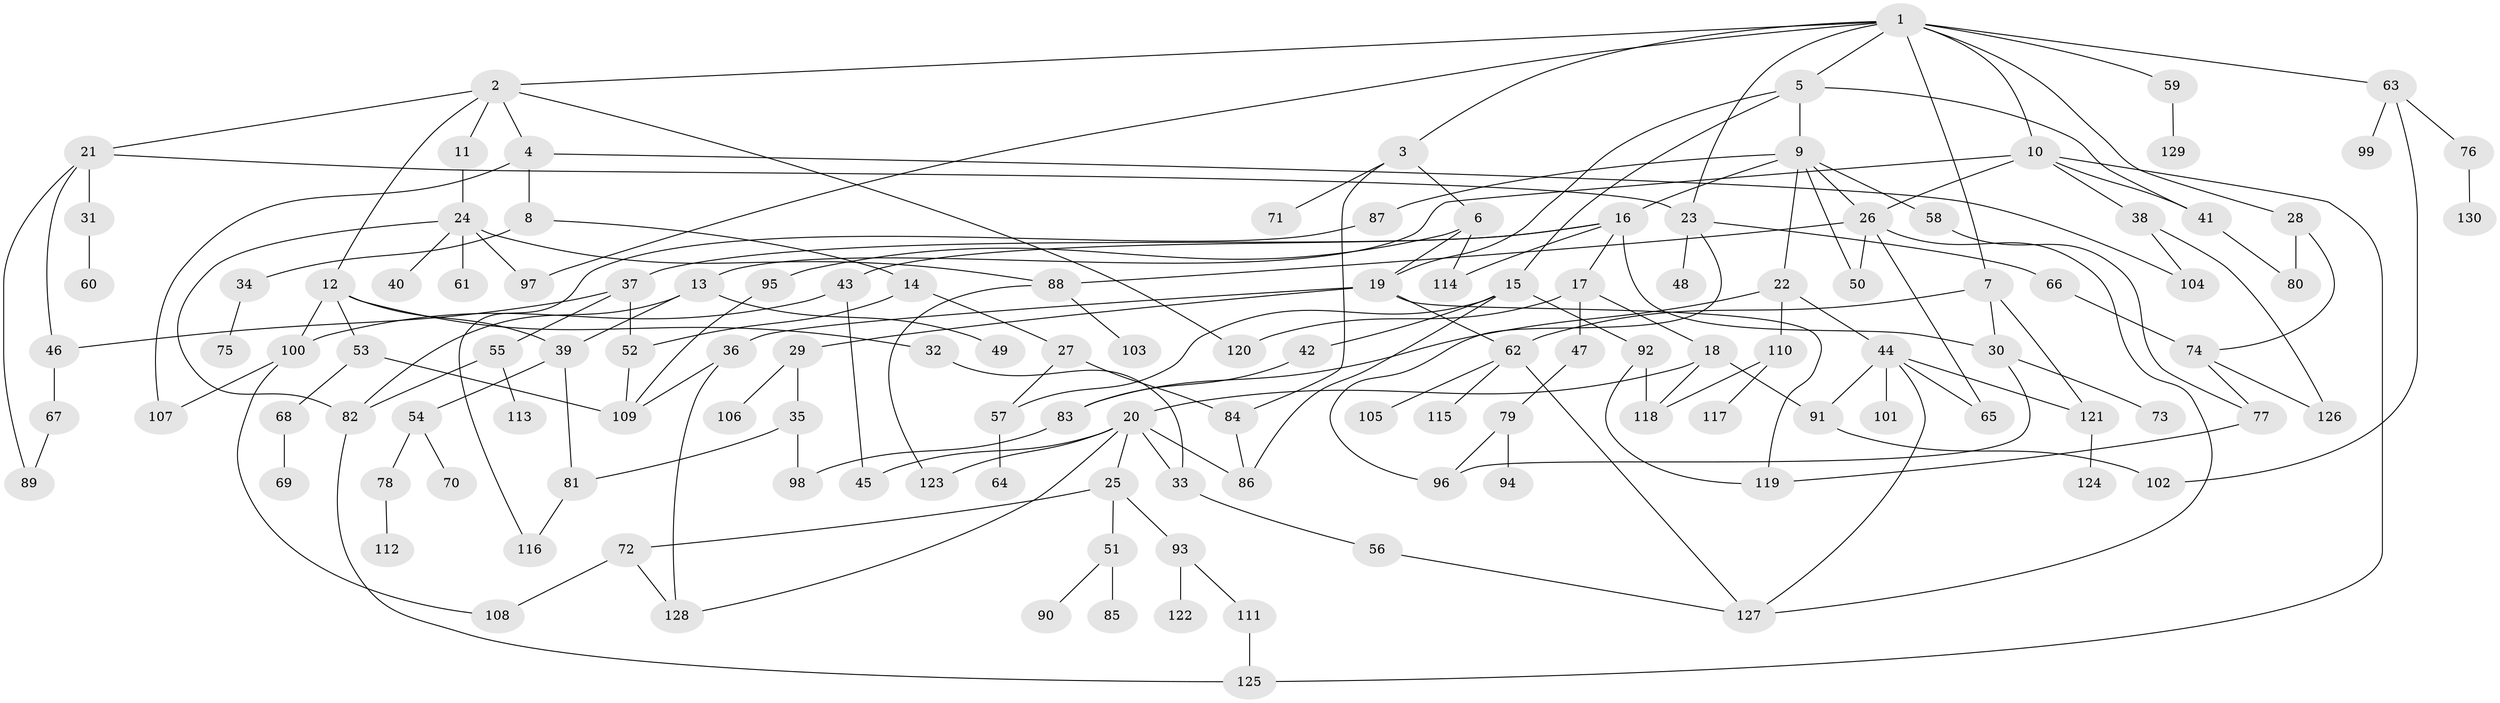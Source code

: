 // coarse degree distribution, {3: 0.26153846153846155, 4: 0.2, 6: 0.07692307692307693, 7: 0.06153846153846154, 5: 0.09230769230769231, 1: 0.13846153846153847, 2: 0.13846153846153847, 10: 0.015384615384615385, 8: 0.015384615384615385}
// Generated by graph-tools (version 1.1) at 2025/36/03/04/25 23:36:05]
// undirected, 130 vertices, 185 edges
graph export_dot {
  node [color=gray90,style=filled];
  1;
  2;
  3;
  4;
  5;
  6;
  7;
  8;
  9;
  10;
  11;
  12;
  13;
  14;
  15;
  16;
  17;
  18;
  19;
  20;
  21;
  22;
  23;
  24;
  25;
  26;
  27;
  28;
  29;
  30;
  31;
  32;
  33;
  34;
  35;
  36;
  37;
  38;
  39;
  40;
  41;
  42;
  43;
  44;
  45;
  46;
  47;
  48;
  49;
  50;
  51;
  52;
  53;
  54;
  55;
  56;
  57;
  58;
  59;
  60;
  61;
  62;
  63;
  64;
  65;
  66;
  67;
  68;
  69;
  70;
  71;
  72;
  73;
  74;
  75;
  76;
  77;
  78;
  79;
  80;
  81;
  82;
  83;
  84;
  85;
  86;
  87;
  88;
  89;
  90;
  91;
  92;
  93;
  94;
  95;
  96;
  97;
  98;
  99;
  100;
  101;
  102;
  103;
  104;
  105;
  106;
  107;
  108;
  109;
  110;
  111;
  112;
  113;
  114;
  115;
  116;
  117;
  118;
  119;
  120;
  121;
  122;
  123;
  124;
  125;
  126;
  127;
  128;
  129;
  130;
  1 -- 2;
  1 -- 3;
  1 -- 5;
  1 -- 7;
  1 -- 10;
  1 -- 23;
  1 -- 28;
  1 -- 59;
  1 -- 63;
  1 -- 97;
  2 -- 4;
  2 -- 11;
  2 -- 12;
  2 -- 21;
  2 -- 120;
  3 -- 6;
  3 -- 71;
  3 -- 84;
  4 -- 8;
  4 -- 104;
  4 -- 107;
  5 -- 9;
  5 -- 15;
  5 -- 19;
  5 -- 41;
  6 -- 19;
  6 -- 95;
  6 -- 114;
  7 -- 30;
  7 -- 121;
  7 -- 62;
  8 -- 14;
  8 -- 34;
  9 -- 16;
  9 -- 22;
  9 -- 26;
  9 -- 50;
  9 -- 58;
  9 -- 87;
  10 -- 13;
  10 -- 38;
  10 -- 41;
  10 -- 125;
  10 -- 26;
  11 -- 24;
  12 -- 32;
  12 -- 39;
  12 -- 53;
  12 -- 100;
  13 -- 49;
  13 -- 82;
  13 -- 39;
  14 -- 27;
  14 -- 52;
  15 -- 42;
  15 -- 92;
  15 -- 57;
  15 -- 86;
  16 -- 17;
  16 -- 37;
  16 -- 43;
  16 -- 114;
  16 -- 30;
  17 -- 18;
  17 -- 47;
  17 -- 120;
  18 -- 20;
  18 -- 91;
  18 -- 118;
  19 -- 29;
  19 -- 36;
  19 -- 62;
  19 -- 119;
  20 -- 25;
  20 -- 33;
  20 -- 45;
  20 -- 123;
  20 -- 86;
  20 -- 128;
  21 -- 31;
  21 -- 89;
  21 -- 46;
  21 -- 23;
  22 -- 44;
  22 -- 110;
  22 -- 83;
  23 -- 48;
  23 -- 66;
  23 -- 96;
  24 -- 40;
  24 -- 61;
  24 -- 88;
  24 -- 97;
  24 -- 82;
  25 -- 51;
  25 -- 72;
  25 -- 93;
  26 -- 65;
  26 -- 127;
  26 -- 88;
  26 -- 50;
  27 -- 57;
  27 -- 84;
  28 -- 74;
  28 -- 80;
  29 -- 35;
  29 -- 106;
  30 -- 73;
  30 -- 96;
  31 -- 60;
  32 -- 33;
  33 -- 56;
  34 -- 75;
  35 -- 81;
  35 -- 98;
  36 -- 128;
  36 -- 109;
  37 -- 46;
  37 -- 55;
  37 -- 52;
  38 -- 126;
  38 -- 104;
  39 -- 54;
  39 -- 81;
  41 -- 80;
  42 -- 83;
  43 -- 100;
  43 -- 45;
  44 -- 91;
  44 -- 101;
  44 -- 121;
  44 -- 127;
  44 -- 65;
  46 -- 67;
  47 -- 79;
  51 -- 85;
  51 -- 90;
  52 -- 109;
  53 -- 68;
  53 -- 109;
  54 -- 70;
  54 -- 78;
  55 -- 82;
  55 -- 113;
  56 -- 127;
  57 -- 64;
  58 -- 77;
  59 -- 129;
  62 -- 105;
  62 -- 115;
  62 -- 127;
  63 -- 76;
  63 -- 99;
  63 -- 102;
  66 -- 74;
  67 -- 89;
  68 -- 69;
  72 -- 108;
  72 -- 128;
  74 -- 77;
  74 -- 126;
  76 -- 130;
  77 -- 119;
  78 -- 112;
  79 -- 94;
  79 -- 96;
  81 -- 116;
  82 -- 125;
  83 -- 98;
  84 -- 86;
  87 -- 116;
  88 -- 103;
  88 -- 123;
  91 -- 102;
  92 -- 119;
  92 -- 118;
  93 -- 111;
  93 -- 122;
  95 -- 109;
  100 -- 107;
  100 -- 108;
  110 -- 117;
  110 -- 118;
  111 -- 125;
  121 -- 124;
}
